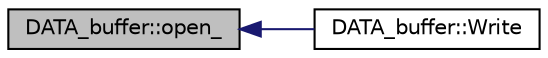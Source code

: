 digraph "DATA_buffer::open_"
{
  edge [fontname="Helvetica",fontsize="10",labelfontname="Helvetica",labelfontsize="10"];
  node [fontname="Helvetica",fontsize="10",shape=record];
  rankdir="LR";
  Node1 [label="DATA_buffer::open_",height=0.2,width=0.4,color="black", fillcolor="grey75", style="filled", fontcolor="black"];
  Node1 -> Node2 [dir="back",color="midnightblue",fontsize="10",style="solid",fontname="Helvetica"];
  Node2 [label="DATA_buffer::Write",height=0.2,width=0.4,color="black", fillcolor="white", style="filled",URL="$d0/dff/class_d_a_t_a__buffer.html#afe35238f1bfc37ed6c9b78a41e13c1cf",tooltip="Write a data spill to file. "];
}
